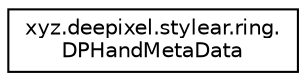 digraph "그래픽컬한 클래스 계통도"
{
  edge [fontname="Helvetica",fontsize="10",labelfontname="Helvetica",labelfontsize="10"];
  node [fontname="Helvetica",fontsize="10",shape=record];
  rankdir="LR";
  Node0 [label="xyz.deepixel.stylear.ring.\lDPHandMetaData",height=0.2,width=0.4,color="black", fillcolor="white", style="filled",URL="$a00025.html"];
}
